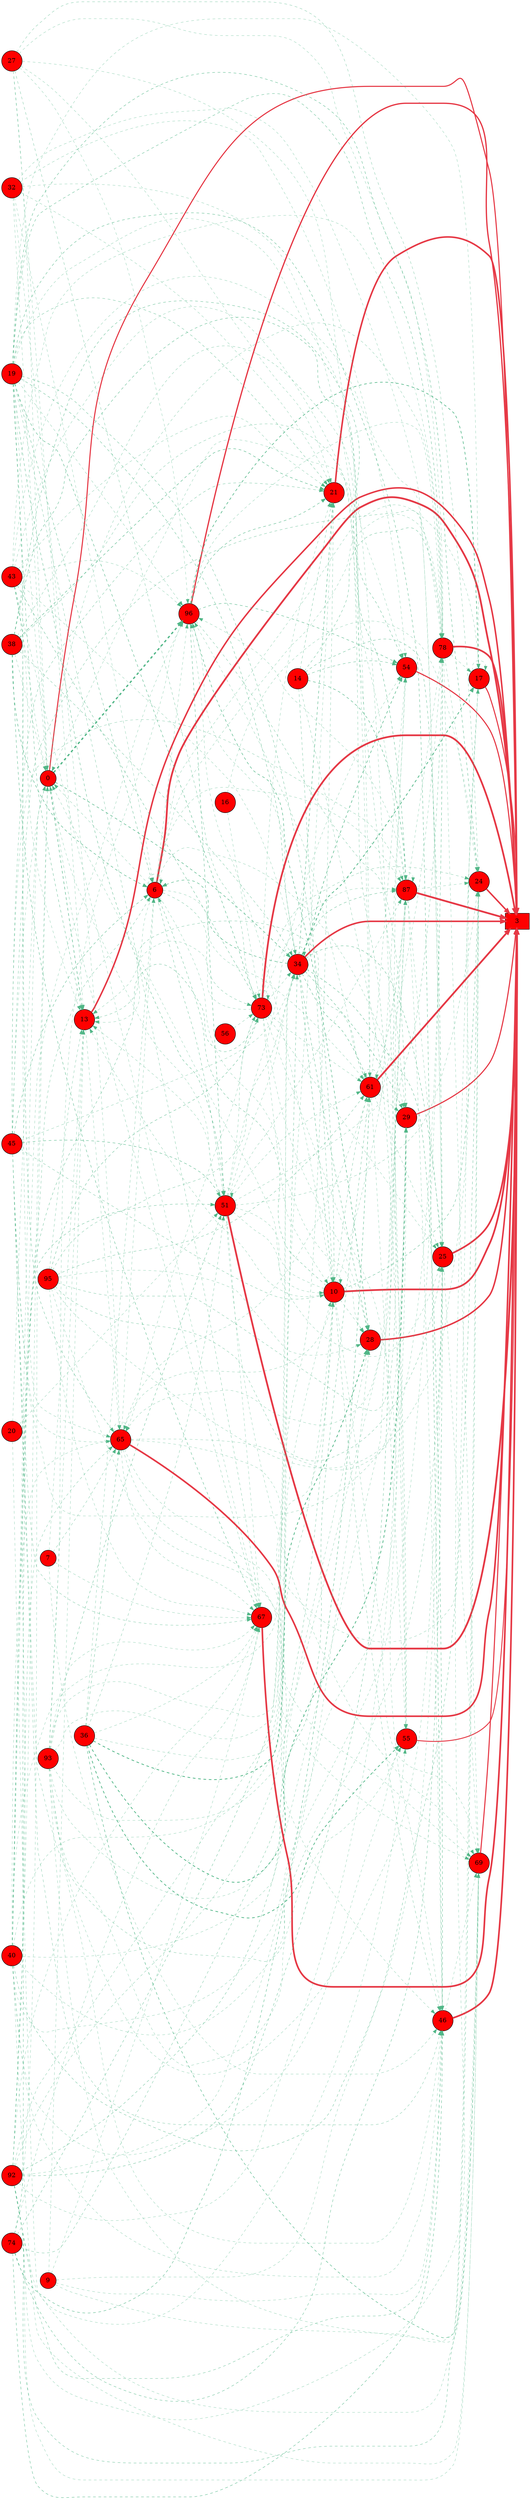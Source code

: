 digraph G{
rankdir=LR;
0 [style=filled, shape=circle, fillcolor="#fe0000", label="0"];
3 [style=filled, shape=box, fillcolor="#fe0000", label="3"];
6 [style=filled, shape=circle, fillcolor="#fe0000", label="6"];
7 [style=filled, shape=circle, fillcolor="#fe0000", label="7"];
9 [style=filled, shape=circle, fillcolor="#fe0000", label="9"];
10 [style=filled, shape=circle, fillcolor="#fe0000", label="10"];
13 [style=filled, shape=circle, fillcolor="#fe0000", label="13"];
14 [style=filled, shape=circle, fillcolor="#fe0000", label="14"];
16 [style=filled, shape=circle, fillcolor="#fe0000", label="16"];
17 [style=filled, shape=circle, fillcolor="#fe0000", label="17"];
19 [style=filled, shape=circle, fillcolor="#fe0000", label="19"];
20 [style=filled, shape=circle, fillcolor="#fe0000", label="20"];
21 [style=filled, shape=circle, fillcolor="#fe0000", label="21"];
24 [style=filled, shape=circle, fillcolor="#fe0000", label="24"];
25 [style=filled, shape=circle, fillcolor="#fe0000", label="25"];
27 [style=filled, shape=circle, fillcolor="#fe0000", label="27"];
28 [style=filled, shape=circle, fillcolor="#fe0000", label="28"];
29 [style=filled, shape=circle, fillcolor="#fe0000", label="29"];
32 [style=filled, shape=circle, fillcolor="#fe0000", label="32"];
34 [style=filled, shape=circle, fillcolor="#fe0000", label="34"];
36 [style=filled, shape=circle, fillcolor="#fe0000", label="36"];
38 [style=filled, shape=circle, fillcolor="#fe0000", label="38"];
40 [style=filled, shape=circle, fillcolor="#fe0000", label="40"];
43 [style=filled, shape=circle, fillcolor="#fe0000", label="43"];
45 [style=filled, shape=circle, fillcolor="#fe0000", label="45"];
46 [style=filled, shape=circle, fillcolor="#fe0000", label="46"];
51 [style=filled, shape=circle, fillcolor="#fe0000", label="51"];
54 [style=filled, shape=circle, fillcolor="#fe0000", label="54"];
55 [style=filled, shape=circle, fillcolor="#fe0000", label="55"];
56 [style=filled, shape=circle, fillcolor="#fe0000", label="56"];
61 [style=filled, shape=circle, fillcolor="#fe0000", label="61"];
65 [style=filled, shape=circle, fillcolor="#fe0000", label="65"];
67 [style=filled, shape=circle, fillcolor="#fe0000", label="67"];
69 [style=filled, shape=circle, fillcolor="#fe0000", label="69"];
73 [style=filled, shape=circle, fillcolor="#fe0000", label="73"];
74 [style=filled, shape=circle, fillcolor="#fe0000", label="74"];
78 [style=filled, shape=circle, fillcolor="#fe0000", label="78"];
87 [style=filled, shape=circle, fillcolor="#fe0000", label="87"];
92 [style=filled, shape=circle, fillcolor="#fe0000", label="92"];
93 [style=filled, shape=circle, fillcolor="#fe0000", label="93"];
95 [style=filled, shape=circle, fillcolor="#fe0000", label="95"];
96 [style=filled, shape=circle, fillcolor="#fe0000", label="96"];
51 -> 3 [color="#e63946",penwidth=4.00];
61 -> 3 [color="#e63946",penwidth=3.97];
6 -> 3 [color="#e63946",penwidth=3.97];
87 -> 3 [color="#e63946",penwidth=3.96];
73 -> 3 [color="#e63946",penwidth=3.91];
10 -> 3 [color="#e63946",penwidth=3.87];
78 -> 3 [color="#e63946",penwidth=3.78];
25 -> 3 [color="#e63946",penwidth=3.77];
67 -> 3 [color="#e63946",penwidth=3.73];
46 -> 3 [color="#e63946",penwidth=3.70];
65 -> 3 [color="#e63946",penwidth=3.61];
21 -> 3 [color="#e63946",penwidth=3.50];
34 -> 3 [color="#e63946",penwidth=3.46];
13 -> 3 [color="#e63946",penwidth=3.38];
24 -> 3 [color="#e63946",penwidth=3.36];
28 -> 3 [color="#e63946",penwidth=3.34];
96 -> 3 [color="#e63946",penwidth=2.83];
29 -> 3 [color="#e63946",penwidth=2.49];
54 -> 3 [color="#e63946",penwidth=2.45];
0 -> 3 [color="#e63946",penwidth=2.41];
69 -> 3 [color="#e63946",penwidth=2.39];
17 -> 3 [color="#e63946",penwidth=2.36];
55 -> 3 [color="#e63946",penwidth=2.03];
19 -> 0 [color="#52b788",style=dashed,penwidth=0.50];
87 -> 0 [color="#52b788",style=dashed,penwidth=0.50];
92 -> 0 [color="#52b788",style=dashed,penwidth=0.50];
74 -> 0 [color="#52b788",style=dashed,penwidth=0.50];
38 -> 0 [color="#52b788",style=dashed,penwidth=0.50];
10 -> 0 [color="#52b788",style=dashed,penwidth=0.50];
40 -> 0 [color="#52b788",style=dashed,penwidth=0.50];
45 -> 0 [color="#52b788",style=dashed,penwidth=0.50];
43 -> 0 [color="#52b788",style=dashed,penwidth=0.50];
27 -> 0 [color="#52b788",style=dashed,penwidth=0.50];
51 -> 0 [color="#52b788",style=dashed,penwidth=0.50];
6 -> 0 [color="#52b788",style=dashed,penwidth=0.50];
32 -> 0 [color="#52b788",style=dashed,penwidth=0.50];
20 -> 0 [color="#52b788",style=dashed,penwidth=0.50];
38 -> 6 [color="#52b788",style=dashed,penwidth=1.07];
34 -> 6 [color="#52b788",style=dashed,penwidth=1.05];
45 -> 6 [color="#52b788",style=dashed,penwidth=0.84];
19 -> 6 [color="#52b788",style=dashed,penwidth=0.76];
10 -> 6 [color="#52b788",style=dashed,penwidth=0.72];
6 -> 6 [color="#52b788",style=dashed,penwidth=0.62];
92 -> 6 [color="#52b788",style=dashed,penwidth=0.61];
36 -> 6 [color="#52b788",style=dashed,penwidth=0.55];
32 -> 6 [color="#52b788",style=dashed,penwidth=0.50];
65 -> 6 [color="#52b788",style=dashed,penwidth=0.50];
34 -> 10 [color="#52b788",style=dashed,penwidth=0.83];
19 -> 10 [color="#52b788",style=dashed,penwidth=0.70];
14 -> 10 [color="#52b788",style=dashed,penwidth=0.63];
74 -> 10 [color="#52b788",style=dashed,penwidth=0.63];
10 -> 10 [color="#52b788",style=dashed,penwidth=0.63];
45 -> 10 [color="#52b788",style=dashed,penwidth=0.61];
92 -> 10 [color="#52b788",style=dashed,penwidth=0.55];
36 -> 10 [color="#52b788",style=dashed,penwidth=0.50];
40 -> 10 [color="#52b788",style=dashed,penwidth=0.50];
73 -> 10 [color="#52b788",style=dashed,penwidth=0.50];
51 -> 10 [color="#52b788",style=dashed,penwidth=0.50];
0 -> 13 [color="#52b788",style=dashed,penwidth=1.08];
19 -> 13 [color="#52b788",style=dashed,penwidth=0.75];
61 -> 13 [color="#52b788",style=dashed,penwidth=0.61];
95 -> 13 [color="#52b788",style=dashed,penwidth=0.57];
10 -> 13 [color="#52b788",style=dashed,penwidth=0.52];
7 -> 13 [color="#52b788",style=dashed,penwidth=0.50];
43 -> 13 [color="#52b788",style=dashed,penwidth=0.50];
93 -> 13 [color="#52b788",style=dashed,penwidth=0.50];
27 -> 13 [color="#52b788",style=dashed,penwidth=0.50];
6 -> 13 [color="#52b788",style=dashed,penwidth=0.50];
73 -> 13 [color="#52b788",style=dashed,penwidth=0.50];
51 -> 13 [color="#52b788",style=dashed,penwidth=0.50];
9 -> 13 [color="#52b788",style=dashed,penwidth=0.50];
34 -> 17 [color="#52b788",style=dashed,penwidth=1.68];
96 -> 17 [color="#52b788",style=dashed,penwidth=1.37];
17 -> 17 [color="#52b788",style=dashed,penwidth=0.50];
95 -> 17 [color="#52b788",style=dashed,penwidth=0.50];
19 -> 17 [color="#52b788",style=dashed,penwidth=0.50];
92 -> 17 [color="#52b788",style=dashed,penwidth=0.50];
65 -> 17 [color="#52b788",style=dashed,penwidth=0.50];
6 -> 17 [color="#52b788",style=dashed,penwidth=0.50];
78 -> 17 [color="#52b788",style=dashed,penwidth=0.50];
34 -> 21 [color="#52b788",style=dashed,penwidth=0.98];
38 -> 21 [color="#52b788",style=dashed,penwidth=0.97];
96 -> 21 [color="#52b788",style=dashed,penwidth=0.89];
19 -> 21 [color="#52b788",style=dashed,penwidth=0.67];
45 -> 21 [color="#52b788",style=dashed,penwidth=0.64];
14 -> 21 [color="#52b788",style=dashed,penwidth=0.64];
92 -> 21 [color="#52b788",style=dashed,penwidth=0.55];
43 -> 21 [color="#52b788",style=dashed,penwidth=0.52];
93 -> 21 [color="#52b788",style=dashed,penwidth=0.50];
27 -> 21 [color="#52b788",style=dashed,penwidth=0.50];
73 -> 21 [color="#52b788",style=dashed,penwidth=0.50];
32 -> 21 [color="#52b788",style=dashed,penwidth=0.50];
19 -> 24 [color="#52b788",style=dashed,penwidth=0.84];
10 -> 24 [color="#52b788",style=dashed,penwidth=0.78];
92 -> 24 [color="#52b788",style=dashed,penwidth=0.71];
40 -> 24 [color="#52b788",style=dashed,penwidth=0.70];
27 -> 24 [color="#52b788",style=dashed,penwidth=0.58];
73 -> 24 [color="#52b788",style=dashed,penwidth=0.56];
51 -> 24 [color="#52b788",style=dashed,penwidth=0.53];
9 -> 24 [color="#52b788",style=dashed,penwidth=0.50];
87 -> 24 [color="#52b788",style=dashed,penwidth=0.50];
78 -> 24 [color="#52b788",style=dashed,penwidth=0.50];
16 -> 24 [color="#52b788",style=dashed,penwidth=0.50];
34 -> 25 [color="#52b788",style=dashed,penwidth=0.80];
14 -> 25 [color="#52b788",style=dashed,penwidth=0.75];
74 -> 25 [color="#52b788",style=dashed,penwidth=0.75];
95 -> 25 [color="#52b788",style=dashed,penwidth=0.62];
45 -> 25 [color="#52b788",style=dashed,penwidth=0.58];
61 -> 25 [color="#52b788",style=dashed,penwidth=0.54];
43 -> 25 [color="#52b788",style=dashed,penwidth=0.50];
93 -> 25 [color="#52b788",style=dashed,penwidth=0.50];
87 -> 25 [color="#52b788",style=dashed,penwidth=0.50];
73 -> 25 [color="#52b788",style=dashed,penwidth=0.50];
51 -> 25 [color="#52b788",style=dashed,penwidth=0.50];
9 -> 25 [color="#52b788",style=dashed,penwidth=0.50];
32 -> 25 [color="#52b788",style=dashed,penwidth=0.50];
36 -> 28 [color="#52b788",style=dashed,penwidth=1.70];
96 -> 28 [color="#52b788",style=dashed,penwidth=1.12];
34 -> 28 [color="#52b788",style=dashed,penwidth=0.80];
92 -> 28 [color="#52b788",style=dashed,penwidth=0.50];
95 -> 28 [color="#52b788",style=dashed,penwidth=0.50];
10 -> 28 [color="#52b788",style=dashed,penwidth=0.50];
93 -> 28 [color="#52b788",style=dashed,penwidth=0.50];
73 -> 28 [color="#52b788",style=dashed,penwidth=0.50];
6 -> 28 [color="#52b788",style=dashed,penwidth=0.50];
36 -> 29 [color="#52b788",style=dashed,penwidth=1.66];
34 -> 29 [color="#52b788",style=dashed,penwidth=0.83];
96 -> 29 [color="#52b788",style=dashed,penwidth=0.62];
38 -> 29 [color="#52b788",style=dashed,penwidth=0.56];
92 -> 29 [color="#52b788",style=dashed,penwidth=0.50];
45 -> 29 [color="#52b788",style=dashed,penwidth=0.50];
61 -> 29 [color="#52b788",style=dashed,penwidth=0.50];
40 -> 29 [color="#52b788",style=dashed,penwidth=0.50];
6 -> 29 [color="#52b788",style=dashed,penwidth=0.50];
0 -> 34 [color="#52b788",style=dashed,penwidth=1.13];
19 -> 34 [color="#52b788",style=dashed,penwidth=0.75];
74 -> 34 [color="#52b788",style=dashed,penwidth=0.70];
38 -> 34 [color="#52b788",style=dashed,penwidth=0.63];
95 -> 34 [color="#52b788",style=dashed,penwidth=0.60];
34 -> 34 [color="#52b788",style=dashed,penwidth=0.56];
45 -> 34 [color="#52b788",style=dashed,penwidth=0.51];
43 -> 34 [color="#52b788",style=dashed,penwidth=0.50];
40 -> 34 [color="#52b788",style=dashed,penwidth=0.50];
93 -> 34 [color="#52b788",style=dashed,penwidth=0.50];
51 -> 34 [color="#52b788",style=dashed,penwidth=0.50];
73 -> 34 [color="#52b788",style=dashed,penwidth=0.50];
74 -> 46 [color="#52b788",style=dashed,penwidth=0.83];
19 -> 46 [color="#52b788",style=dashed,penwidth=0.83];
34 -> 46 [color="#52b788",style=dashed,penwidth=0.81];
92 -> 46 [color="#52b788",style=dashed,penwidth=0.67];
10 -> 46 [color="#52b788",style=dashed,penwidth=0.60];
45 -> 46 [color="#52b788",style=dashed,penwidth=0.59];
40 -> 46 [color="#52b788",style=dashed,penwidth=0.50];
87 -> 46 [color="#52b788",style=dashed,penwidth=0.50];
93 -> 46 [color="#52b788",style=dashed,penwidth=0.50];
73 -> 46 [color="#52b788",style=dashed,penwidth=0.50];
7 -> 46 [color="#52b788",style=dashed,penwidth=0.50];
65 -> 46 [color="#52b788",style=dashed,penwidth=0.50];
9 -> 46 [color="#52b788",style=dashed,penwidth=0.50];
45 -> 51 [color="#52b788",style=dashed,penwidth=0.88];
96 -> 51 [color="#52b788",style=dashed,penwidth=0.85];
19 -> 51 [color="#52b788",style=dashed,penwidth=0.80];
93 -> 51 [color="#52b788",style=dashed,penwidth=0.76];
74 -> 51 [color="#52b788",style=dashed,penwidth=0.73];
6 -> 51 [color="#52b788",style=dashed,penwidth=0.70];
51 -> 51 [color="#52b788",style=dashed,penwidth=0.62];
36 -> 51 [color="#52b788",style=dashed,penwidth=0.59];
20 -> 51 [color="#52b788",style=dashed,penwidth=0.50];
34 -> 54 [color="#52b788",style=dashed,penwidth=1.20];
96 -> 54 [color="#52b788",style=dashed,penwidth=0.91];
38 -> 54 [color="#52b788",style=dashed,penwidth=0.76];
14 -> 54 [color="#52b788",style=dashed,penwidth=0.74];
19 -> 54 [color="#52b788",style=dashed,penwidth=0.50];
10 -> 54 [color="#52b788",style=dashed,penwidth=0.50];
93 -> 54 [color="#52b788",style=dashed,penwidth=0.50];
61 -> 54 [color="#52b788",style=dashed,penwidth=0.50];
32 -> 54 [color="#52b788",style=dashed,penwidth=0.50];
51 -> 54 [color="#52b788",style=dashed,penwidth=0.50];
36 -> 55 [color="#52b788",style=dashed,penwidth=1.62];
38 -> 55 [color="#52b788",style=dashed,penwidth=0.58];
14 -> 55 [color="#52b788",style=dashed,penwidth=0.55];
92 -> 55 [color="#52b788",style=dashed,penwidth=0.50];
93 -> 55 [color="#52b788",style=dashed,penwidth=0.50];
61 -> 55 [color="#52b788",style=dashed,penwidth=0.50];
40 -> 55 [color="#52b788",style=dashed,penwidth=0.50];
27 -> 55 [color="#52b788",style=dashed,penwidth=0.50];
34 -> 61 [color="#52b788",style=dashed,penwidth=0.89];
74 -> 61 [color="#52b788",style=dashed,penwidth=0.89];
92 -> 61 [color="#52b788",style=dashed,penwidth=0.69];
95 -> 61 [color="#52b788",style=dashed,penwidth=0.66];
61 -> 61 [color="#52b788",style=dashed,penwidth=0.65];
10 -> 61 [color="#52b788",style=dashed,penwidth=0.63];
43 -> 61 [color="#52b788",style=dashed,penwidth=0.51];
6 -> 61 [color="#52b788",style=dashed,penwidth=0.50];
73 -> 61 [color="#52b788",style=dashed,penwidth=0.50];
51 -> 61 [color="#52b788",style=dashed,penwidth=0.50];
65 -> 61 [color="#52b788",style=dashed,penwidth=0.50];
32 -> 61 [color="#52b788",style=dashed,penwidth=0.50];
36 -> 65 [color="#52b788",style=dashed,penwidth=0.73];
19 -> 65 [color="#52b788",style=dashed,penwidth=0.72];
92 -> 65 [color="#52b788",style=dashed,penwidth=0.58];
7 -> 65 [color="#52b788",style=dashed,penwidth=0.57];
10 -> 65 [color="#52b788",style=dashed,penwidth=0.52];
45 -> 65 [color="#52b788",style=dashed,penwidth=0.52];
87 -> 65 [color="#52b788",style=dashed,penwidth=0.50];
43 -> 65 [color="#52b788",style=dashed,penwidth=0.50];
40 -> 65 [color="#52b788",style=dashed,penwidth=0.50];
65 -> 65 [color="#52b788",style=dashed,penwidth=0.50];
73 -> 65 [color="#52b788",style=dashed,penwidth=0.50];
13 -> 65 [color="#52b788",style=dashed,penwidth=0.50];
32 -> 65 [color="#52b788",style=dashed,penwidth=0.50];
38 -> 67 [color="#52b788",style=dashed,penwidth=0.86];
45 -> 67 [color="#52b788",style=dashed,penwidth=0.60];
19 -> 67 [color="#52b788",style=dashed,penwidth=0.60];
0 -> 67 [color="#52b788",style=dashed,penwidth=0.56];
74 -> 67 [color="#52b788",style=dashed,penwidth=0.55];
95 -> 67 [color="#52b788",style=dashed,penwidth=0.50];
92 -> 67 [color="#52b788",style=dashed,penwidth=0.50];
43 -> 67 [color="#52b788",style=dashed,penwidth=0.50];
36 -> 67 [color="#52b788",style=dashed,penwidth=0.50];
93 -> 67 [color="#52b788",style=dashed,penwidth=0.50];
7 -> 67 [color="#52b788",style=dashed,penwidth=0.50];
51 -> 67 [color="#52b788",style=dashed,penwidth=0.50];
65 -> 67 [color="#52b788",style=dashed,penwidth=0.50];
9 -> 67 [color="#52b788",style=dashed,penwidth=0.50];
36 -> 69 [color="#52b788",style=dashed,penwidth=1.03];
95 -> 69 [color="#52b788",style=dashed,penwidth=0.50];
10 -> 69 [color="#52b788",style=dashed,penwidth=0.50];
92 -> 69 [color="#52b788",style=dashed,penwidth=0.50];
46 -> 69 [color="#52b788",style=dashed,penwidth=0.50];
40 -> 69 [color="#52b788",style=dashed,penwidth=0.50];
93 -> 69 [color="#52b788",style=dashed,penwidth=0.50];
65 -> 69 [color="#52b788",style=dashed,penwidth=0.50];
25 -> 69 [color="#52b788",style=dashed,penwidth=0.50];
51 -> 69 [color="#52b788",style=dashed,penwidth=0.50];
20 -> 69 [color="#52b788",style=dashed,penwidth=0.50];
78 -> 69 [color="#52b788",style=dashed,penwidth=0.50];
19 -> 73 [color="#52b788",style=dashed,penwidth=0.95];
95 -> 73 [color="#52b788",style=dashed,penwidth=0.77];
43 -> 73 [color="#52b788",style=dashed,penwidth=0.76];
40 -> 73 [color="#52b788",style=dashed,penwidth=0.71];
27 -> 73 [color="#52b788",style=dashed,penwidth=0.61];
6 -> 73 [color="#52b788",style=dashed,penwidth=0.60];
73 -> 73 [color="#52b788",style=dashed,penwidth=0.57];
51 -> 73 [color="#52b788",style=dashed,penwidth=0.54];
56 -> 73 [color="#52b788",style=dashed,penwidth=0.50];
16 -> 73 [color="#52b788",style=dashed,penwidth=0.50];
19 -> 78 [color="#52b788",style=dashed,penwidth=0.77];
14 -> 78 [color="#52b788",style=dashed,penwidth=0.71];
45 -> 78 [color="#52b788",style=dashed,penwidth=0.63];
95 -> 78 [color="#52b788",style=dashed,penwidth=0.62];
0 -> 78 [color="#52b788",style=dashed,penwidth=0.53];
96 -> 78 [color="#52b788",style=dashed,penwidth=0.50];
43 -> 78 [color="#52b788",style=dashed,penwidth=0.50];
40 -> 78 [color="#52b788",style=dashed,penwidth=0.50];
6 -> 78 [color="#52b788",style=dashed,penwidth=0.50];
27 -> 78 [color="#52b788",style=dashed,penwidth=0.50];
65 -> 78 [color="#52b788",style=dashed,penwidth=0.50];
51 -> 78 [color="#52b788",style=dashed,penwidth=0.50];
87 -> 78 [color="#52b788",style=dashed,penwidth=0.50];
14 -> 87 [color="#52b788",style=dashed,penwidth=1.02];
38 -> 87 [color="#52b788",style=dashed,penwidth=0.83];
34 -> 87 [color="#52b788",style=dashed,penwidth=0.74];
61 -> 87 [color="#52b788",style=dashed,penwidth=0.73];
92 -> 87 [color="#52b788",style=dashed,penwidth=0.73];
45 -> 87 [color="#52b788",style=dashed,penwidth=0.54];
87 -> 87 [color="#52b788",style=dashed,penwidth=0.52];
40 -> 87 [color="#52b788",style=dashed,penwidth=0.50];
73 -> 87 [color="#52b788",style=dashed,penwidth=0.50];
6 -> 87 [color="#52b788",style=dashed,penwidth=0.50];
51 -> 87 [color="#52b788",style=dashed,penwidth=0.50];
0 -> 96 [color="#52b788",style=dashed,penwidth=3.00];
19 -> 96 [color="#52b788",style=dashed,penwidth=0.52];
61 -> 96 [color="#52b788",style=dashed,penwidth=0.51];
87 -> 96 [color="#52b788",style=dashed,penwidth=0.50];
10 -> 96 [color="#52b788",style=dashed,penwidth=0.50];
34 -> 96 [color="#52b788",style=dashed,penwidth=0.50];
43 -> 96 [color="#52b788",style=dashed,penwidth=0.50];
40 -> 96 [color="#52b788",style=dashed,penwidth=0.50];
27 -> 96 [color="#52b788",style=dashed,penwidth=0.50];
93 -> 96 [color="#52b788",style=dashed,penwidth=0.50];
6 -> 96 [color="#52b788",style=dashed,penwidth=0.50];
}